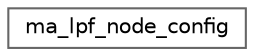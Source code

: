 digraph "Graphical Class Hierarchy"
{
 // LATEX_PDF_SIZE
  bgcolor="transparent";
  edge [fontname=Helvetica,fontsize=10,labelfontname=Helvetica,labelfontsize=10];
  node [fontname=Helvetica,fontsize=10,shape=box,height=0.2,width=0.4];
  rankdir="LR";
  Node0 [id="Node000000",label="ma_lpf_node_config",height=0.2,width=0.4,color="grey40", fillcolor="white", style="filled",URL="$structma__lpf__node__config.html",tooltip=" "];
}
